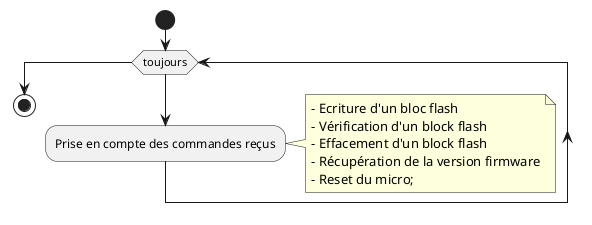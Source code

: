 {
  "sha1": "b3vlee6corywcpezgi41bif736r1fww",
  "insertion": {
    "when": "2024-05-30T20:48:22.010Z",
    "url": "http://plantuml.sourceforge.net/qa/?qa=3936/overlapping-into-activity-diagram-between-big-note-and-arrow",
    "user": "plantuml@gmail.com"
  }
}
@startuml
start
while (toujours)
:Prise en compte des commandes reçus;
note right: - Ecriture d'un bloc flash\n- Vérification d'un block flash\n- Effacement d'un block flash\n- Récupération de la version firmware\n- Reset du micro;
end while
 
stop
 
@enduml
